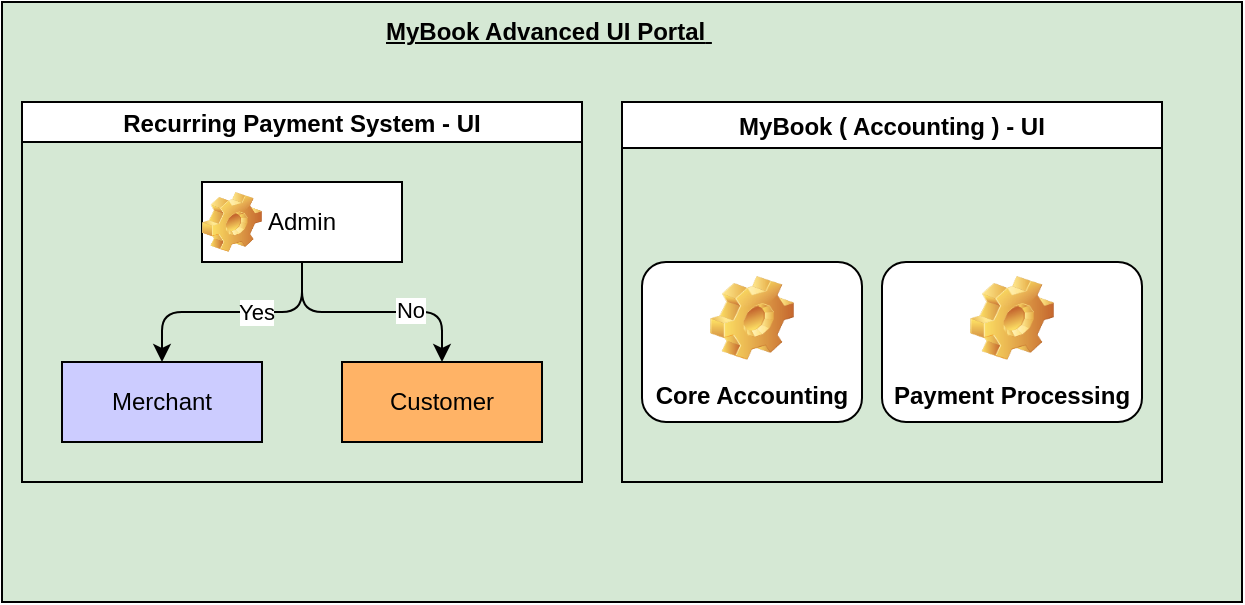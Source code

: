 <mxfile version="24.0.4" type="github">
  <diagram name="Page-1" id="QXQrOLrh2TxL8ZML69AA">
    <mxGraphModel dx="1234" dy="576" grid="1" gridSize="10" guides="1" tooltips="1" connect="1" arrows="1" fold="1" page="1" pageScale="1" pageWidth="850" pageHeight="1100" math="0" shadow="0">
      <root>
        <mxCell id="0" />
        <mxCell id="1" parent="0" />
        <mxCell id="E8B6rwo0TzkrYEJieWMp-24" value="" style="rounded=0;whiteSpace=wrap;html=1;fillColor=#D5E8D4;" vertex="1" parent="1">
          <mxGeometry x="90" y="60" width="620" height="300" as="geometry" />
        </mxCell>
        <mxCell id="E8B6rwo0TzkrYEJieWMp-25" value="&lt;div style=&quot;&quot;&gt;&lt;span style=&quot;background-color: initial;&quot;&gt;MyBook Advanced UI Portal&lt;/span&gt;&lt;span style=&quot;background-color: initial; text-wrap: nowrap; color: rgba(0, 0, 0, 0); font-family: monospace; font-size: 0px;&quot;&gt;%3 CmxGraphModel%3E%3Croot%3E%3CmxCell%20id%3D%220%22%2F%3E%3CmxCell%20id%3D%221%22%20parent%3D%220%22%2F%3E%3CmxCell%20id%3D%222%22%20value%3D%22c%22%20style%3D%22ellipse%3BwhiteSpace%3Dwrap%3Bhtml%3D1%3B%22%20vertex%3D%221%22%20parent%3D%221%22%3E%3CmxGeometry%20x%3D%22340%22%20y%3D%22470%22%20width%3D%2210%22%20height%3D%2210%22%20as%3D%22geometry%22%2F%3E%3C%2FmxCell%3E%3C%2Froot%3E%3C%2FmxGraphModel%3E&lt;/span&gt;&lt;span style=&quot;background-color: initial;&quot;&gt;&amp;nbsp;&lt;/span&gt;&lt;span style=&quot;background-color: initial; text-wrap: nowrap; color: rgba(0, 0, 0, 0); font-family: monospace; font-size: 0px;&quot;&gt;%3CmxGraphModel%3E%3Croot%3E%3CmxCell%20id%3D%220%22%2F%3E%3CmxCell%20id%3D%221%22%20parent%3D%220%22%2F%3E%3CmxCell%20id%3D%222%22%20value%3D%22c%22%20style%3D%22ellipse%3BwhiteSpace%3Dwrap%3Bhtml%3D1%3B%22%20vertex%3D%221%22%20parent%3D%221%22%3E%3CmxGeometry%20x%3D%22340%22%20y%3D%22470%22%20width%3D%2210%22%20height%3D%2210%22%20as%3D%22geometry%22%2F%3E%3C%2FmxCell%3E%3C%2Froot%3E%3C%2FmxGraphModel%3E&amp;nbsp; UI&lt;/span&gt;&lt;/div&gt;" style="text;html=1;align=left;verticalAlign=middle;whiteSpace=wrap;rounded=1;fontStyle=5" vertex="1" parent="1">
          <mxGeometry x="280" y="60" width="190" height="30" as="geometry" />
        </mxCell>
        <mxCell id="E8B6rwo0TzkrYEJieWMp-26" value="Recurring Payment System - UI" style="swimlane;startSize=20;horizontal=1;childLayout=treeLayout;horizontalTree=0;resizable=0;containerType=tree;fontSize=12;" vertex="1" parent="1">
          <mxGeometry x="100" y="110" width="280" height="190" as="geometry" />
        </mxCell>
        <mxCell id="E8B6rwo0TzkrYEJieWMp-27" value="Admin" style="whiteSpace=wrap;html=1;" vertex="1" parent="E8B6rwo0TzkrYEJieWMp-26">
          <mxGeometry x="90" y="40" width="100" height="40" as="geometry" />
        </mxCell>
        <mxCell id="E8B6rwo0TzkrYEJieWMp-28" value="Merchant" style="whiteSpace=wrap;html=1;fillColor=#CCCCFF;" vertex="1" parent="E8B6rwo0TzkrYEJieWMp-26">
          <mxGeometry x="20" y="130" width="100" height="40" as="geometry" />
        </mxCell>
        <object label="" YES="" id="E8B6rwo0TzkrYEJieWMp-29">
          <mxCell style="edgeStyle=elbowEdgeStyle;elbow=vertical;html=1;rounded=1;curved=0;sourcePerimeterSpacing=0;targetPerimeterSpacing=0;startSize=6;endSize=6;" edge="1" parent="E8B6rwo0TzkrYEJieWMp-26" source="E8B6rwo0TzkrYEJieWMp-27" target="E8B6rwo0TzkrYEJieWMp-28">
            <mxGeometry relative="1" as="geometry" />
          </mxCell>
        </object>
        <mxCell id="E8B6rwo0TzkrYEJieWMp-32" value="Yes" style="edgeLabel;html=1;align=center;verticalAlign=middle;resizable=0;points=[];" vertex="1" connectable="0" parent="E8B6rwo0TzkrYEJieWMp-29">
          <mxGeometry x="-0.2" relative="1" as="geometry">
            <mxPoint as="offset" />
          </mxGeometry>
        </mxCell>
        <mxCell id="E8B6rwo0TzkrYEJieWMp-30" value="Customer" style="whiteSpace=wrap;html=1;fillColor=#FFB366;" vertex="1" parent="E8B6rwo0TzkrYEJieWMp-26">
          <mxGeometry x="160" y="130" width="100" height="40" as="geometry" />
        </mxCell>
        <object label="" No="" id="E8B6rwo0TzkrYEJieWMp-31">
          <mxCell style="edgeStyle=elbowEdgeStyle;elbow=vertical;html=1;rounded=1;curved=0;sourcePerimeterSpacing=0;targetPerimeterSpacing=0;startSize=6;endSize=6;" edge="1" parent="E8B6rwo0TzkrYEJieWMp-26" source="E8B6rwo0TzkrYEJieWMp-27" target="E8B6rwo0TzkrYEJieWMp-30">
            <mxGeometry relative="1" as="geometry" />
          </mxCell>
        </object>
        <mxCell id="E8B6rwo0TzkrYEJieWMp-33" value="No" style="edgeLabel;html=1;align=center;verticalAlign=middle;resizable=0;points=[];" vertex="1" connectable="0" parent="E8B6rwo0TzkrYEJieWMp-31">
          <mxGeometry x="0.317" y="1" relative="1" as="geometry">
            <mxPoint as="offset" />
          </mxGeometry>
        </mxCell>
        <mxCell id="E8B6rwo0TzkrYEJieWMp-36" value="" style="shape=image;html=1;verticalLabelPosition=bottom;verticalAlign=top;imageAspect=0;image=img/clipart/Gear_128x128.png" vertex="1" parent="E8B6rwo0TzkrYEJieWMp-26">
          <mxGeometry x="90" y="45" width="30" height="30" as="geometry" />
        </mxCell>
        <mxCell id="E8B6rwo0TzkrYEJieWMp-38" value="MyBook ( Accounting ) - UI" style="swimlane;" vertex="1" parent="1">
          <mxGeometry x="400" y="110" width="270" height="190" as="geometry" />
        </mxCell>
        <mxCell id="E8B6rwo0TzkrYEJieWMp-39" value="Core Accounting" style="label;whiteSpace=wrap;html=1;align=center;verticalAlign=bottom;spacingLeft=0;spacingBottom=4;imageAlign=center;imageVerticalAlign=top;image=img/clipart/Gear_128x128.png" vertex="1" parent="E8B6rwo0TzkrYEJieWMp-38">
          <mxGeometry x="10" y="80" width="110" height="80" as="geometry" />
        </mxCell>
        <mxCell id="E8B6rwo0TzkrYEJieWMp-40" value="Payment Processing" style="label;whiteSpace=wrap;html=1;align=center;verticalAlign=bottom;spacingLeft=0;spacingBottom=4;imageAlign=center;imageVerticalAlign=top;image=img/clipart/Gear_128x128.png" vertex="1" parent="E8B6rwo0TzkrYEJieWMp-38">
          <mxGeometry x="130" y="80" width="130" height="80" as="geometry" />
        </mxCell>
      </root>
    </mxGraphModel>
  </diagram>
</mxfile>
